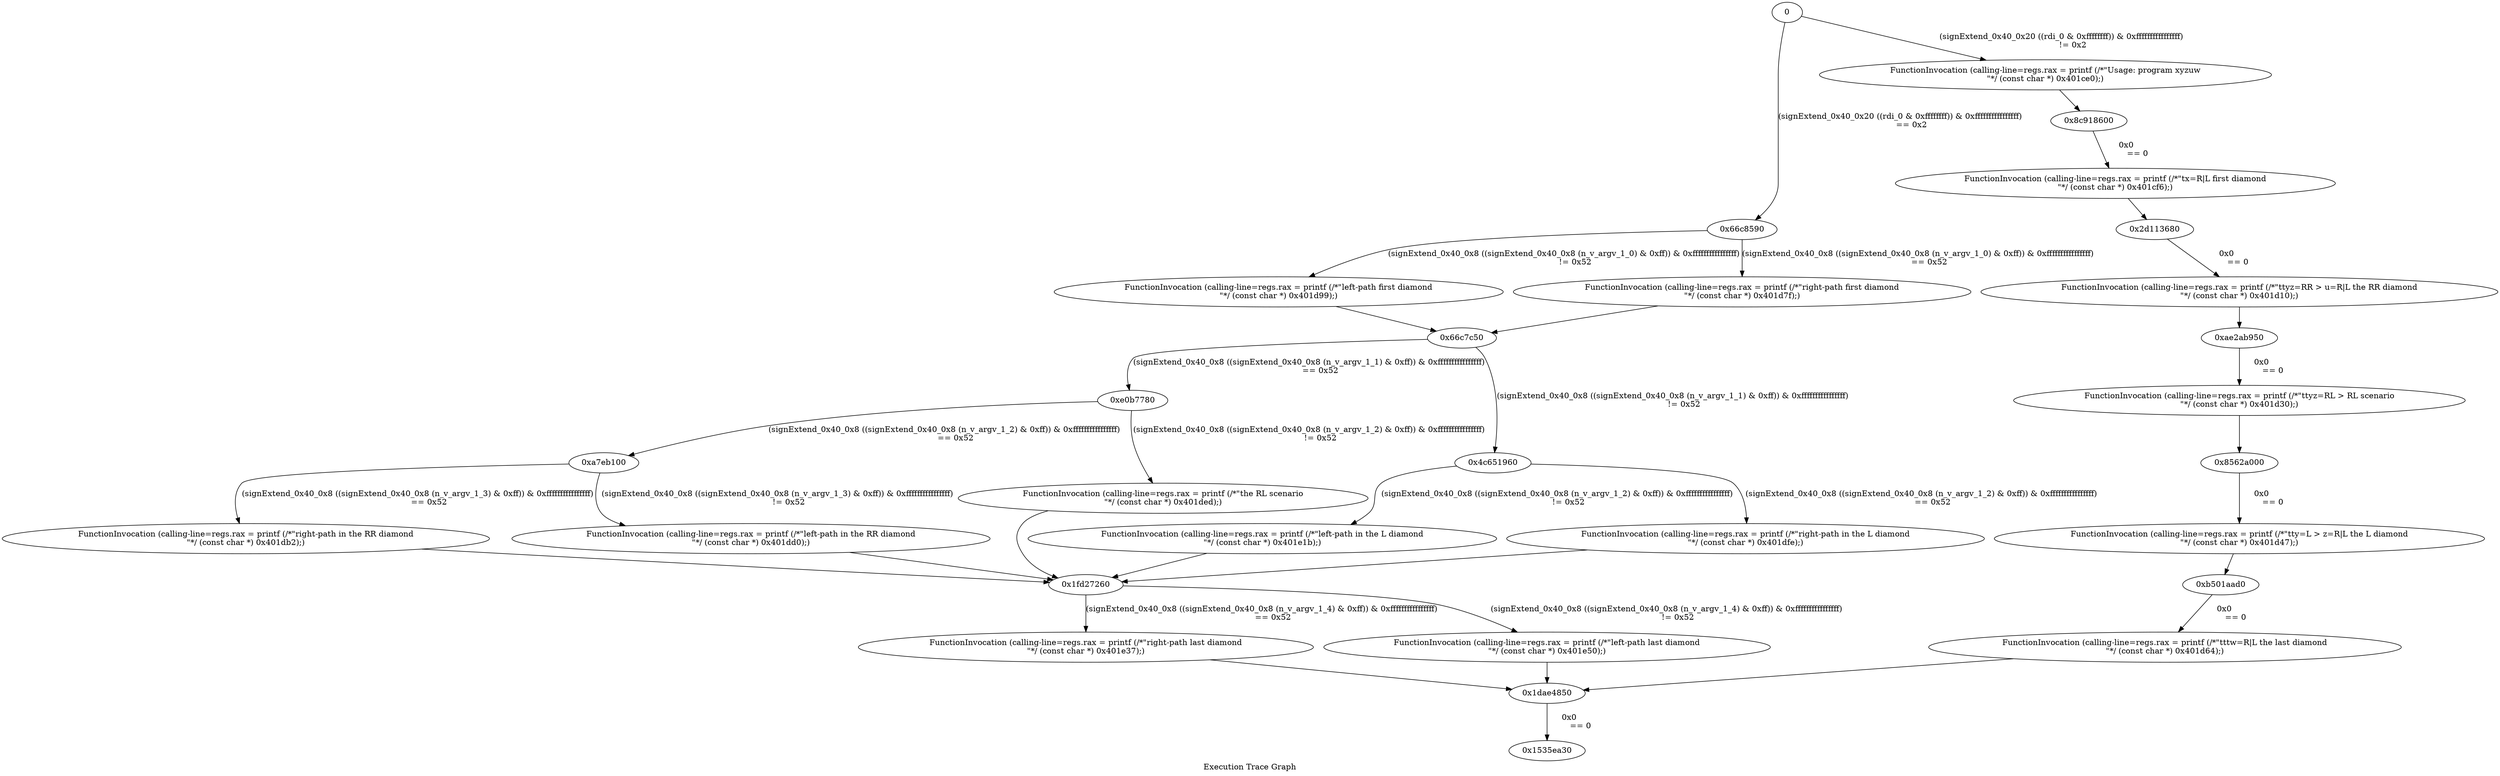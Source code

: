 digraph "Execution Trace Graph" {
	label="Execution Trace Graph";

	Node0 [label = "0"];
	Node0x66c7c50 [label = "0x66c7c50"];
	Node0x66c8590 [label = "0x66c8590"];
	Node0x6774ff0 [label = "FunctionInvocation (calling-line=regs.rax = printf (/*\"right-path last diamond\n\"*/ (const char *) 0x401e37);)"];
	Node0xa7eb100 [label = "0xa7eb100"];
	Node0xe0b7780 [label = "0xe0b7780"];
	Node0x1535ea30 [label = "0x1535ea30"];
	Node0x18e6d480 [label = "FunctionInvocation (calling-line=regs.rax = printf (/*\"left-path last diamond\n\"*/ (const char *) 0x401e50);)"];
	Node0x1dae4850 [label = "0x1dae4850"];
	Node0x1fd27260 [label = "0x1fd27260"];
	Node0x2d113680 [label = "0x2d113680"];
	Node0x30e704a0 [label = "FunctionInvocation (calling-line=regs.rax = printf (/*\"left-path first diamond\n\"*/ (const char *) 0x401d99);)"];
	Node0x36029200 [label = "FunctionInvocation (calling-line=regs.rax = printf (/*\"left-path in the L diamond\n\"*/ (const char *) 0x401e1b);)"];
	Node0x381eecf0 [label = "FunctionInvocation (calling-line=regs.rax = printf (/*\"Usage: program xyzuw\n\"*/ (const char *) 0x401ce0);)"];
	Node0x3b27e470 [label = "FunctionInvocation (calling-line=regs.rax = printf (/*\"\t\tyz=RL > RL scenario\n\"*/ (const char *) 0x401d30);)"];
	Node0x47481e50 [label = "FunctionInvocation (calling-line=regs.rax = printf (/*\"right-path in the RR diamond\n\"*/ (const char *) 0x401db2);)"];
	Node0x4c651960 [label = "0x4c651960"];
	Node0x4c67c800 [label = "FunctionInvocation (calling-line=regs.rax = printf (/*\"\tx=R|L first diamond\n\"*/ (const char *) 0x401cf6);)"];
	Node0x58ef01e0 [label = "FunctionInvocation (calling-line=regs.rax = printf (/*\"left-path in the RR diamond\n\"*/ (const char *) 0x401dd0);)"];
	Node0x5d2c5640 [label = "FunctionInvocation (calling-line=regs.rax = printf (/*\"\t\tyz=RR > u=R|L the RR diamond\n\"*/ (const char *) 0x401d10);)"];
	Node0x6d7783f0 [label = "FunctionInvocation (calling-line=regs.rax = printf (/*\"right-path first diamond\n\"*/ (const char *) 0x401d7f);)"];
	Node0x70ded940 [label = "FunctionInvocation (calling-line=regs.rax = printf (/*\"the RL scenario\n\"*/ (const char *) 0x401ded);)"];
	Node0x8562a000 [label = "0x8562a000"];
	Node0x8c918600 [label = "0x8c918600"];
	Node0x8ef097b0 [label = "FunctionInvocation (calling-line=regs.rax = printf (/*\"\t\ty=L > z=R|L the L diamond\n\"*/ (const char *) 0x401d47);)"];
	Node0x8f972d30 [label = "FunctionInvocation (calling-line=regs.rax = printf (/*\"right-path in the L diamond\n\"*/ (const char *) 0x401dfe);)"];
	Node0x9140f5d0 [label = "FunctionInvocation (calling-line=regs.rax = printf (/*\"\t\t\tw=R|L the last diamond\n\"*/ (const char *) 0x401d64);)"];
	Node0xae2ab950 [label = "0xae2ab950"];
	Node0xb501aad0 [label = "0xb501aad0"];
	Node0 -> Node0x66c8590 [label = "(signExtend_0x40_0x20 ((rdi_0 & 0xffffffff)) & 0xffffffffffffffff)
	 == 0x2"];
	Node0 -> Node0x381eecf0 [label = "(signExtend_0x40_0x20 ((rdi_0 & 0xffffffff)) & 0xffffffffffffffff)
	 != 0x2"];
	Node0x381eecf0 -> Node0x8c918600 [label = ""];
	Node0x66c8590 -> Node0x6d7783f0 [label = "(signExtend_0x40_0x8 ((signExtend_0x40_0x8 (n_v_argv_1_0) & 0xff)) & 0xffffffffffffffff)
	 == 0x52"];
	Node0x6d7783f0 -> Node0x66c7c50 [label = ""];
	Node0x66c8590 -> Node0x30e704a0 [label = "(signExtend_0x40_0x8 ((signExtend_0x40_0x8 (n_v_argv_1_0) & 0xff)) & 0xffffffffffffffff)
	 != 0x52"];
	Node0x30e704a0 -> Node0x66c7c50 [label = ""];
	Node0x8c918600 -> Node0x4c67c800 [label = "0x0
	 == 0"];
	Node0x4c67c800 -> Node0x2d113680 [label = ""];
	Node0x66c7c50 -> Node0xe0b7780 [label = "(signExtend_0x40_0x8 ((signExtend_0x40_0x8 (n_v_argv_1_1) & 0xff)) & 0xffffffffffffffff)
	 == 0x52"];
	Node0x66c7c50 -> Node0x4c651960 [label = "(signExtend_0x40_0x8 ((signExtend_0x40_0x8 (n_v_argv_1_1) & 0xff)) & 0xffffffffffffffff)
	 != 0x52"];
	Node0x2d113680 -> Node0x5d2c5640 [label = "0x0
	 == 0"];
	Node0x5d2c5640 -> Node0xae2ab950 [label = ""];
	Node0xe0b7780 -> Node0xa7eb100 [label = "(signExtend_0x40_0x8 ((signExtend_0x40_0x8 (n_v_argv_1_2) & 0xff)) & 0xffffffffffffffff)
	 == 0x52"];
	Node0xe0b7780 -> Node0x70ded940 [label = "(signExtend_0x40_0x8 ((signExtend_0x40_0x8 (n_v_argv_1_2) & 0xff)) & 0xffffffffffffffff)
	 != 0x52"];
	Node0x70ded940 -> Node0x1fd27260 [label = ""];
	Node0x4c651960 -> Node0x8f972d30 [label = "(signExtend_0x40_0x8 ((signExtend_0x40_0x8 (n_v_argv_1_2) & 0xff)) & 0xffffffffffffffff)
	 == 0x52"];
	Node0x8f972d30 -> Node0x1fd27260 [label = ""];
	Node0x4c651960 -> Node0x36029200 [label = "(signExtend_0x40_0x8 ((signExtend_0x40_0x8 (n_v_argv_1_2) & 0xff)) & 0xffffffffffffffff)
	 != 0x52"];
	Node0x36029200 -> Node0x1fd27260 [label = ""];
	Node0xae2ab950 -> Node0x3b27e470 [label = "0x0
	 == 0"];
	Node0x3b27e470 -> Node0x8562a000 [label = ""];
	Node0xa7eb100 -> Node0x47481e50 [label = "(signExtend_0x40_0x8 ((signExtend_0x40_0x8 (n_v_argv_1_3) & 0xff)) & 0xffffffffffffffff)
	 == 0x52"];
	Node0x47481e50 -> Node0x1fd27260 [label = ""];
	Node0xa7eb100 -> Node0x58ef01e0 [label = "(signExtend_0x40_0x8 ((signExtend_0x40_0x8 (n_v_argv_1_3) & 0xff)) & 0xffffffffffffffff)
	 != 0x52"];
	Node0x58ef01e0 -> Node0x1fd27260 [label = ""];
	Node0x1fd27260 -> Node0x6774ff0 [label = "(signExtend_0x40_0x8 ((signExtend_0x40_0x8 (n_v_argv_1_4) & 0xff)) & 0xffffffffffffffff)
	 == 0x52"];
	Node0x6774ff0 -> Node0x1dae4850 [label = ""];
	Node0x1fd27260 -> Node0x18e6d480 [label = "(signExtend_0x40_0x8 ((signExtend_0x40_0x8 (n_v_argv_1_4) & 0xff)) & 0xffffffffffffffff)
	 != 0x52"];
	Node0x18e6d480 -> Node0x1dae4850 [label = ""];
	Node0x8562a000 -> Node0x8ef097b0 [label = "0x0
	 == 0"];
	Node0x8ef097b0 -> Node0xb501aad0 [label = ""];
	Node0x1dae4850 -> Node0x1535ea30 [label = "0x0
	 == 0"];
	Node0xb501aad0 -> Node0x9140f5d0 [label = "0x0
	 == 0"];
	Node0x9140f5d0 -> Node0x1dae4850 [label = ""];
}
